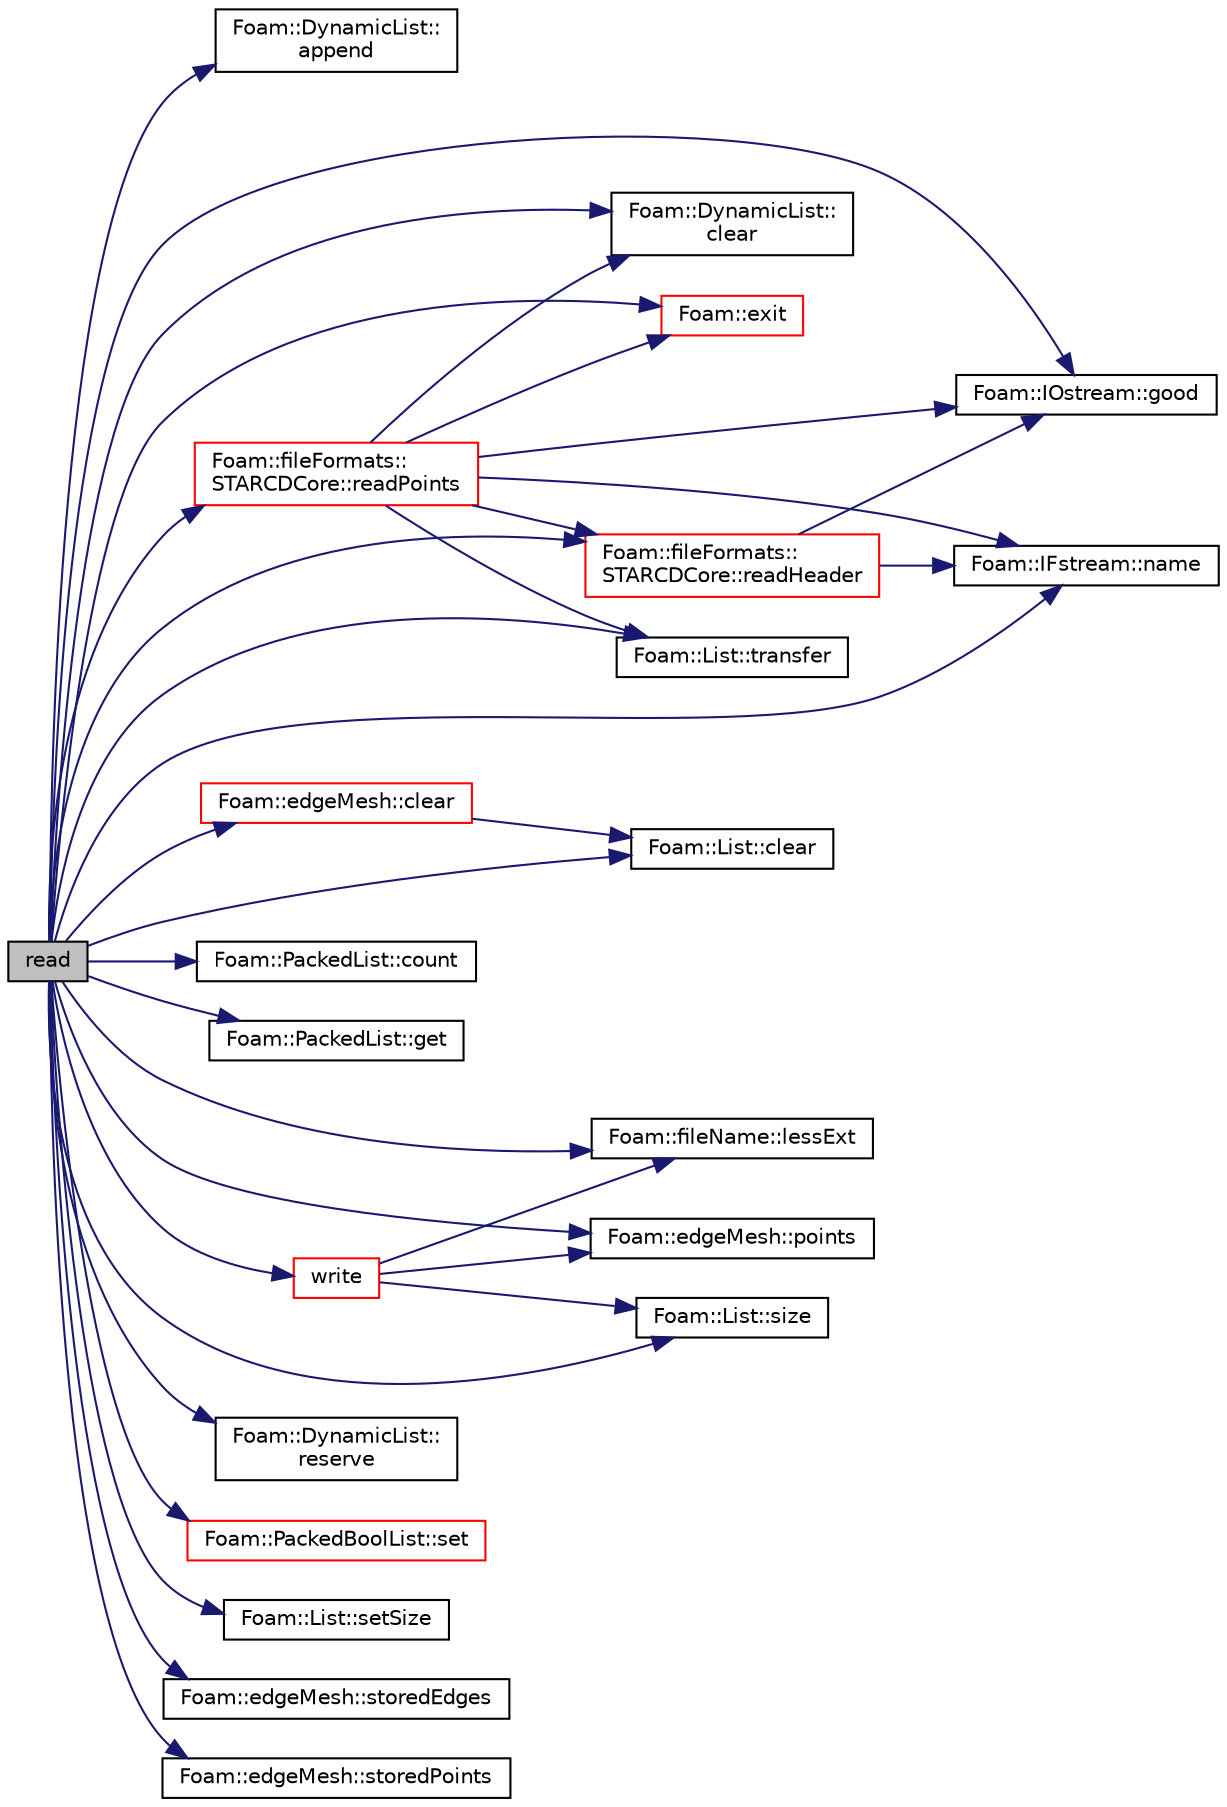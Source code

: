 digraph "read"
{
  bgcolor="transparent";
  edge [fontname="Helvetica",fontsize="10",labelfontname="Helvetica",labelfontsize="10"];
  node [fontname="Helvetica",fontsize="10",shape=record];
  rankdir="LR";
  Node282 [label="read",height=0.2,width=0.4,color="black", fillcolor="grey75", style="filled", fontcolor="black"];
  Node282 -> Node283 [color="midnightblue",fontsize="10",style="solid",fontname="Helvetica"];
  Node283 [label="Foam::DynamicList::\lappend",height=0.2,width=0.4,color="black",URL="$a27005.html#a7b67b42af715604376ad63a681dee6d8",tooltip="Append an element at the end of the list. "];
  Node282 -> Node284 [color="midnightblue",fontsize="10",style="solid",fontname="Helvetica"];
  Node284 [label="Foam::DynamicList::\lclear",height=0.2,width=0.4,color="black",URL="$a27005.html#ac8bb3912a3ce86b15842e79d0b421204",tooltip="Clear the addressed list, i.e. set the size to zero. "];
  Node282 -> Node285 [color="midnightblue",fontsize="10",style="solid",fontname="Helvetica"];
  Node285 [label="Foam::List::clear",height=0.2,width=0.4,color="black",URL="$a26833.html#ac8bb3912a3ce86b15842e79d0b421204",tooltip="Clear the list, i.e. set size to zero. "];
  Node282 -> Node286 [color="midnightblue",fontsize="10",style="solid",fontname="Helvetica"];
  Node286 [label="Foam::edgeMesh::clear",height=0.2,width=0.4,color="red",URL="$a22517.html#ac8bb3912a3ce86b15842e79d0b421204",tooltip="Clear all storage. "];
  Node286 -> Node285 [color="midnightblue",fontsize="10",style="solid",fontname="Helvetica"];
  Node282 -> Node290 [color="midnightblue",fontsize="10",style="solid",fontname="Helvetica"];
  Node290 [label="Foam::PackedList::count",height=0.2,width=0.4,color="black",URL="$a27053.html#acf69b4cb547f80415cf2ab4a9a9e589c",tooltip="Count number of bits set, O(log(n)) "];
  Node282 -> Node291 [color="midnightblue",fontsize="10",style="solid",fontname="Helvetica"];
  Node291 [label="Foam::exit",height=0.2,width=0.4,color="red",URL="$a21851.html#a06ca7250d8e89caf05243ec094843642"];
  Node282 -> Node340 [color="midnightblue",fontsize="10",style="solid",fontname="Helvetica"];
  Node340 [label="Foam::PackedList::get",height=0.2,width=0.4,color="black",URL="$a27053.html#a7765dcc7956af47317165c107001b59c",tooltip="Get value at index I. "];
  Node282 -> Node330 [color="midnightblue",fontsize="10",style="solid",fontname="Helvetica"];
  Node330 [label="Foam::IOstream::good",height=0.2,width=0.4,color="black",URL="$a27333.html#abdcc7f96f487faadc7769afcf58fe992",tooltip="Return true if next operation might succeed. "];
  Node282 -> Node341 [color="midnightblue",fontsize="10",style="solid",fontname="Helvetica"];
  Node341 [label="Foam::fileName::lessExt",height=0.2,width=0.4,color="black",URL="$a29541.html#a6807d1f6ee241b17aec7652ecce48f6e",tooltip="Return file name without extension (part before last .) "];
  Node282 -> Node342 [color="midnightblue",fontsize="10",style="solid",fontname="Helvetica"];
  Node342 [label="Foam::IFstream::name",height=0.2,width=0.4,color="black",URL="$a27289.html#aba53f1f9c8fadfa65f4099af10df348c",tooltip="Return the name of the stream. "];
  Node282 -> Node343 [color="midnightblue",fontsize="10",style="solid",fontname="Helvetica"];
  Node343 [label="Foam::edgeMesh::points",height=0.2,width=0.4,color="black",URL="$a22517.html#ac44123fc1265297c41a43c3b62fdb4c2",tooltip="Return points. "];
  Node282 -> Node344 [color="midnightblue",fontsize="10",style="solid",fontname="Helvetica"];
  Node344 [label="Foam::fileFormats::\lSTARCDCore::readHeader",height=0.2,width=0.4,color="red",URL="$a22649.html#a583e8391677afc552ce88c2ce67e508e",tooltip="Read header. "];
  Node344 -> Node330 [color="midnightblue",fontsize="10",style="solid",fontname="Helvetica"];
  Node344 -> Node342 [color="midnightblue",fontsize="10",style="solid",fontname="Helvetica"];
  Node282 -> Node348 [color="midnightblue",fontsize="10",style="solid",fontname="Helvetica"];
  Node348 [label="Foam::fileFormats::\lSTARCDCore::readPoints",height=0.2,width=0.4,color="red",URL="$a22649.html#a72132a8799b05e40e6436869b5f17693",tooltip="Read points from a (.vrt) file. "];
  Node348 -> Node284 [color="midnightblue",fontsize="10",style="solid",fontname="Helvetica"];
  Node348 -> Node291 [color="midnightblue",fontsize="10",style="solid",fontname="Helvetica"];
  Node348 -> Node330 [color="midnightblue",fontsize="10",style="solid",fontname="Helvetica"];
  Node348 -> Node342 [color="midnightblue",fontsize="10",style="solid",fontname="Helvetica"];
  Node348 -> Node344 [color="midnightblue",fontsize="10",style="solid",fontname="Helvetica"];
  Node348 -> Node289 [color="midnightblue",fontsize="10",style="solid",fontname="Helvetica"];
  Node289 [label="Foam::List::transfer",height=0.2,width=0.4,color="black",URL="$a26833.html#a25ad1d2084d16b234b0cf91c07e832c0",tooltip="Transfer the contents of the argument List into this list. "];
  Node282 -> Node355 [color="midnightblue",fontsize="10",style="solid",fontname="Helvetica"];
  Node355 [label="Foam::DynamicList::\lreserve",height=0.2,width=0.4,color="black",URL="$a27005.html#a7294bcb6d8983466db362b4acf6e72ec",tooltip="Reserve allocation space for at least this size. "];
  Node282 -> Node356 [color="midnightblue",fontsize="10",style="solid",fontname="Helvetica"];
  Node356 [label="Foam::PackedBoolList::set",height=0.2,width=0.4,color="red",URL="$a27049.html#a0c010317ff4eff942a58dd385245119d",tooltip="Set specified bits. "];
  Node282 -> Node359 [color="midnightblue",fontsize="10",style="solid",fontname="Helvetica"];
  Node359 [label="Foam::List::setSize",height=0.2,width=0.4,color="black",URL="$a26833.html#aedb985ffeaf1bdbfeccc2a8730405703",tooltip="Reset size of List. "];
  Node282 -> Node360 [color="midnightblue",fontsize="10",style="solid",fontname="Helvetica"];
  Node360 [label="Foam::List::size",height=0.2,width=0.4,color="black",URL="$a26833.html#a8a5f6fa29bd4b500caf186f60245b384",tooltip="Override size to be inconsistent with allocated storage. "];
  Node282 -> Node361 [color="midnightblue",fontsize="10",style="solid",fontname="Helvetica"];
  Node361 [label="Foam::edgeMesh::storedEdges",height=0.2,width=0.4,color="black",URL="$a22517.html#a72897b4989a9e7be60966582975e0970",tooltip="Non-const access to the edges. "];
  Node282 -> Node362 [color="midnightblue",fontsize="10",style="solid",fontname="Helvetica"];
  Node362 [label="Foam::edgeMesh::storedPoints",height=0.2,width=0.4,color="black",URL="$a22517.html#ac5ca3d69f463a15f39cb9f640b9e1049",tooltip="Non-const access to global points. "];
  Node282 -> Node289 [color="midnightblue",fontsize="10",style="solid",fontname="Helvetica"];
  Node282 -> Node363 [color="midnightblue",fontsize="10",style="solid",fontname="Helvetica"];
  Node363 [label="write",height=0.2,width=0.4,color="red",URL="$a22541.html#ac93279b51e2eb12dc1a54daf46bbca98",tooltip="Write edge mesh. "];
  Node363 -> Node341 [color="midnightblue",fontsize="10",style="solid",fontname="Helvetica"];
  Node363 -> Node343 [color="midnightblue",fontsize="10",style="solid",fontname="Helvetica"];
  Node363 -> Node360 [color="midnightblue",fontsize="10",style="solid",fontname="Helvetica"];
}
